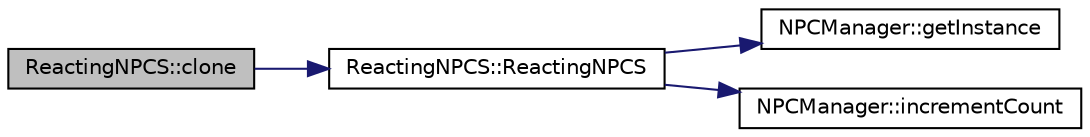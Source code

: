 digraph "ReactingNPCS::clone"
{
 // LATEX_PDF_SIZE
  edge [fontname="Helvetica",fontsize="10",labelfontname="Helvetica",labelfontsize="10"];
  node [fontname="Helvetica",fontsize="10",shape=record];
  rankdir="LR";
  Node1 [label="ReactingNPCS::clone",height=0.2,width=0.4,color="black", fillcolor="grey75", style="filled", fontcolor="black",tooltip="Clones the NPC, creating a copy with the same state."];
  Node1 -> Node2 [color="midnightblue",fontsize="10",style="solid",fontname="Helvetica"];
  Node2 [label="ReactingNPCS::ReactingNPCS",height=0.2,width=0.4,color="black", fillcolor="white", style="filled",URL="$classReactingNPCS.html#a9eb11a607b24c4e834d110e4ceea8c5f",tooltip="Default constructor initializing the NPC in a neutral state."];
  Node2 -> Node3 [color="midnightblue",fontsize="10",style="solid",fontname="Helvetica"];
  Node3 [label="NPCManager::getInstance",height=0.2,width=0.4,color="black", fillcolor="white", style="filled",URL="$classNPCManager.html#a29c578e3b969f7438d6025dd3fc21c50",tooltip="Retrieves the singleton instance of NPCManager."];
  Node2 -> Node4 [color="midnightblue",fontsize="10",style="solid",fontname="Helvetica"];
  Node4 [label="NPCManager::incrementCount",height=0.2,width=0.4,color="black", fillcolor="white", style="filled",URL="$classNPCManager.html#a615e87109c27f59edbc1eccb2df972d2",tooltip="Increments the count for a given NPC state."];
}
